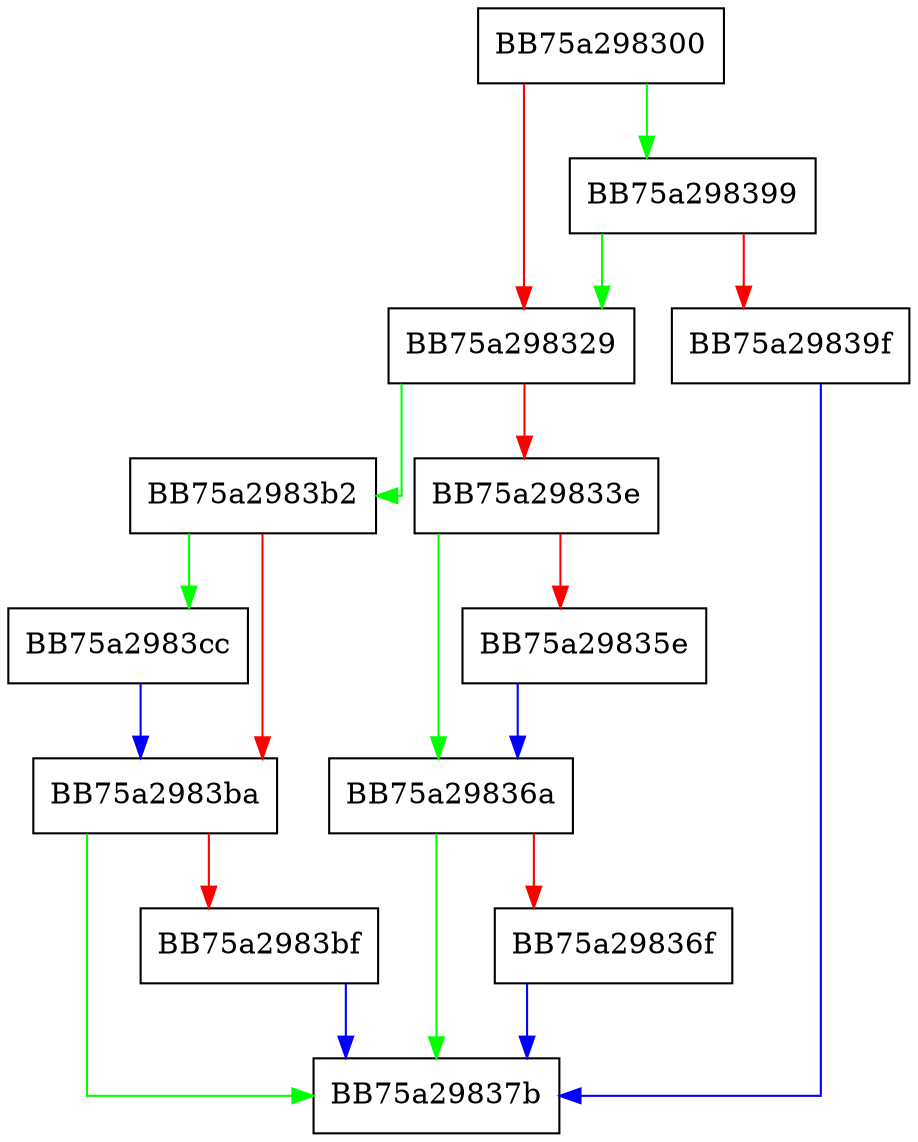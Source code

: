 digraph sqlite3PExpr {
  node [shape="box"];
  graph [splines=ortho];
  BB75a298300 -> BB75a298399 [color="green"];
  BB75a298300 -> BB75a298329 [color="red"];
  BB75a298329 -> BB75a2983b2 [color="green"];
  BB75a298329 -> BB75a29833e [color="red"];
  BB75a29833e -> BB75a29836a [color="green"];
  BB75a29833e -> BB75a29835e [color="red"];
  BB75a29835e -> BB75a29836a [color="blue"];
  BB75a29836a -> BB75a29837b [color="green"];
  BB75a29836a -> BB75a29836f [color="red"];
  BB75a29836f -> BB75a29837b [color="blue"];
  BB75a298399 -> BB75a298329 [color="green"];
  BB75a298399 -> BB75a29839f [color="red"];
  BB75a29839f -> BB75a29837b [color="blue"];
  BB75a2983b2 -> BB75a2983cc [color="green"];
  BB75a2983b2 -> BB75a2983ba [color="red"];
  BB75a2983ba -> BB75a29837b [color="green"];
  BB75a2983ba -> BB75a2983bf [color="red"];
  BB75a2983bf -> BB75a29837b [color="blue"];
  BB75a2983cc -> BB75a2983ba [color="blue"];
}